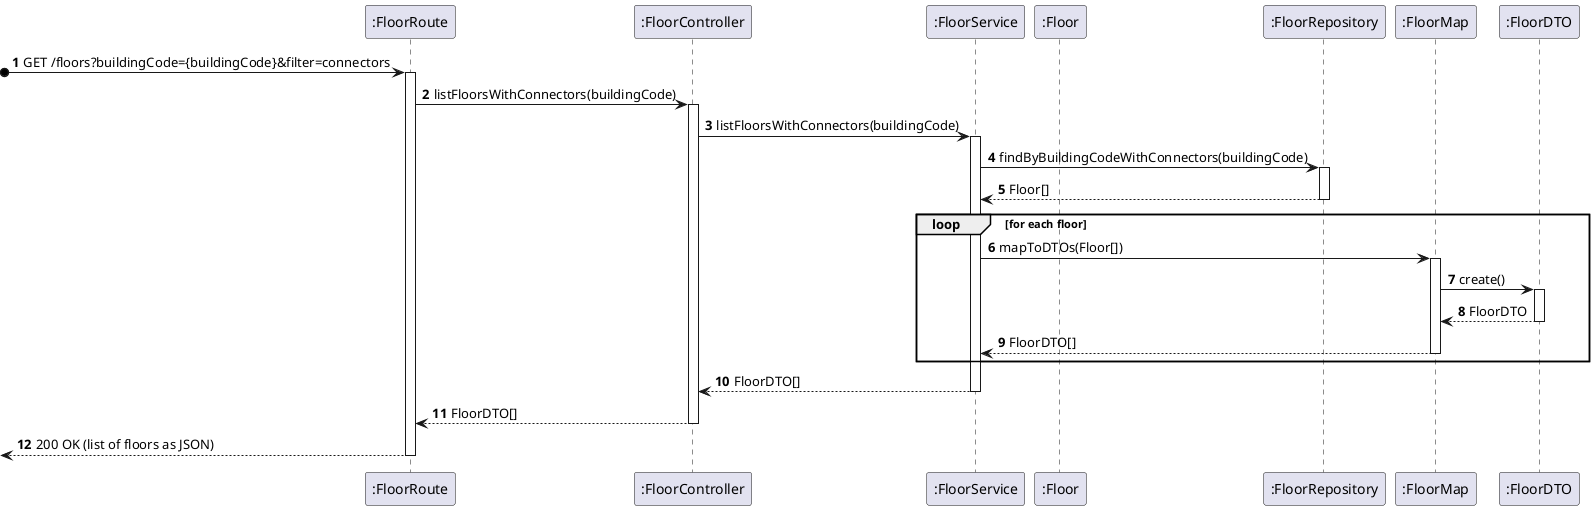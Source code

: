 @startuml us08-level3_processes
autonumber

participant ROUTE as ":FloorRoute"
participant CTRL as ":FloorController"
participant SVC as ":FloorService"
participant E as ":Floor"
participant REPO as ":FloorRepository"
participant FMAP as ":FloorMap"
participant DTO as ":FloorDTO"

?o-> ROUTE : GET /floors?buildingCode={buildingCode}&filter=connectors
activate ROUTE

  ROUTE -> CTRL : listFloorsWithConnectors(buildingCode)
  activate CTRL

    CTRL -> SVC : listFloorsWithConnectors(buildingCode)
    activate SVC

      SVC -> REPO : findByBuildingCodeWithConnectors(buildingCode)
      activate REPO

      REPO --> SVC : Floor[]
      deactivate REPO

      loop for each floor

        SVC -> FMAP : mapToDTOs(Floor[])
        activate FMAP

          FMAP -> DTO : create()
          activate DTO

          DTO --> FMAP : FloorDTO
          deactivate DTO

        FMAP --> SVC : FloorDTO[]
        deactivate FMAP
      
      end

    CTRL <-- SVC : FloorDTO[]
    deactivate SVC

  ROUTE <-- CTRL : FloorDTO[]
  deactivate CTRL
  
<-- ROUTE : 200 OK (list of floors as JSON)
deactivate ROUTE

@enduml
